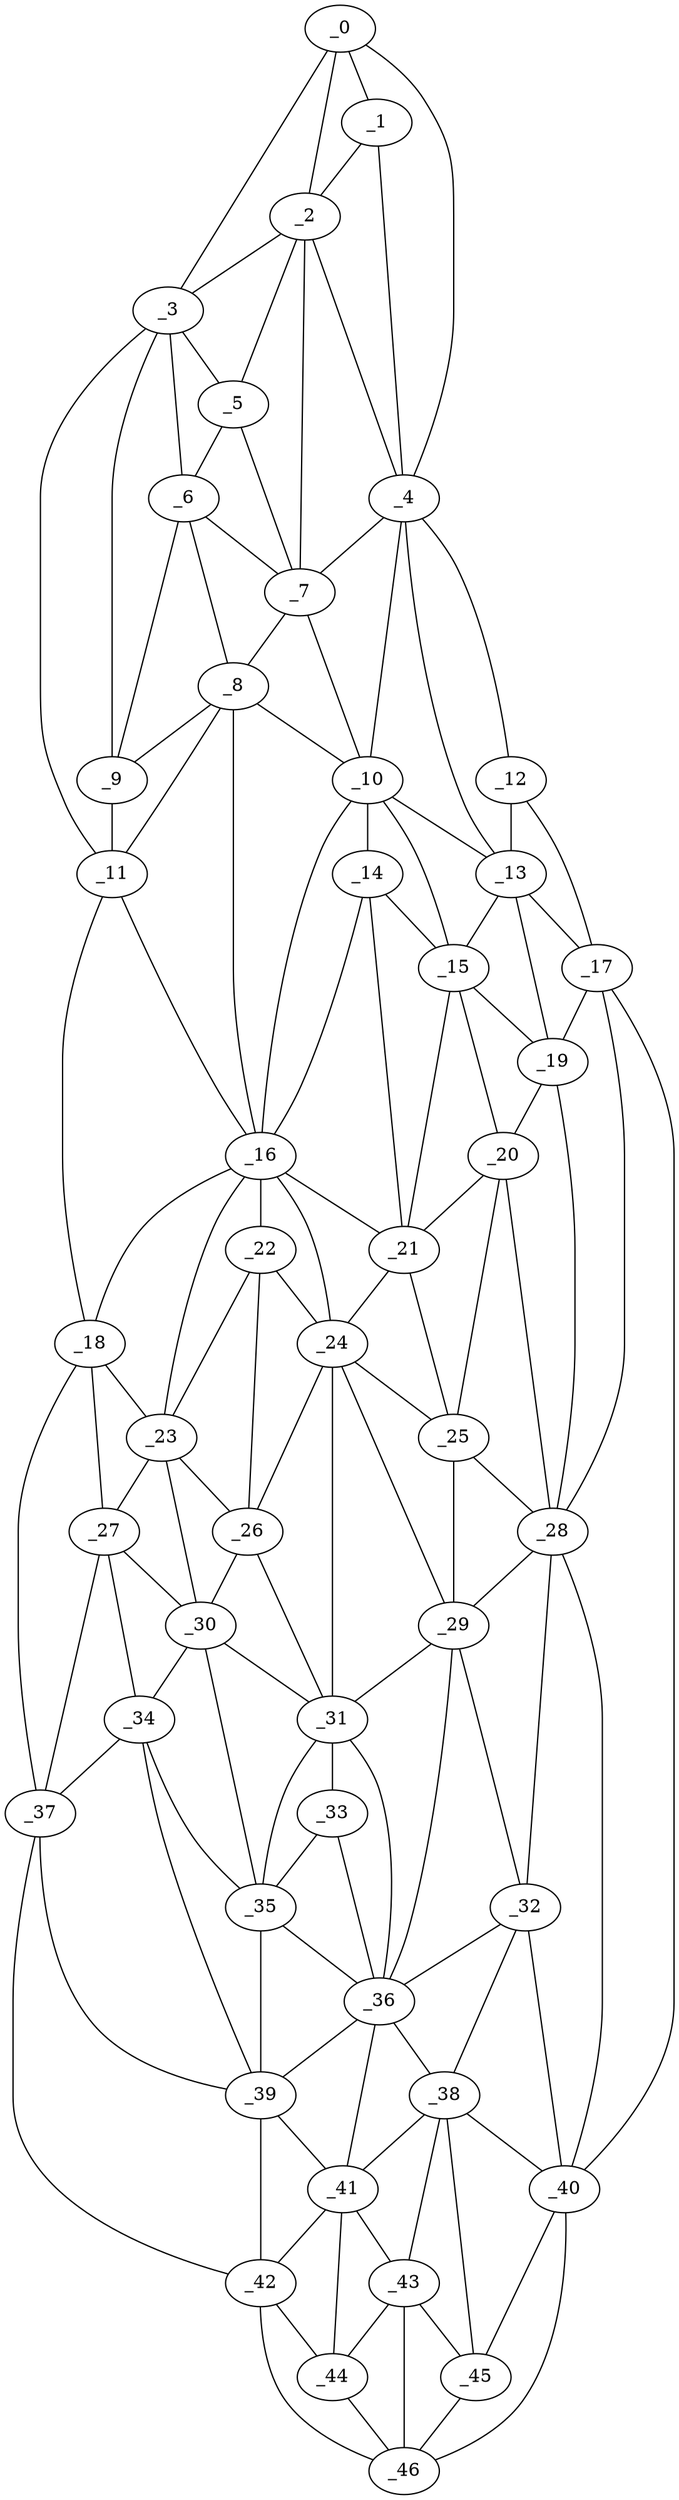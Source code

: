 graph "obj37__145.gxl" {
	_0	 [x=4,
		y=74];
	_1	 [x=5,
		y=70];
	_0 -- _1	 [valence=1];
	_2	 [x=6,
		y=65];
	_0 -- _2	 [valence=1];
	_3	 [x=8,
		y=48];
	_0 -- _3	 [valence=1];
	_4	 [x=15,
		y=82];
	_0 -- _4	 [valence=1];
	_1 -- _2	 [valence=2];
	_1 -- _4	 [valence=2];
	_2 -- _3	 [valence=2];
	_2 -- _4	 [valence=1];
	_5	 [x=20,
		y=53];
	_2 -- _5	 [valence=2];
	_7	 [x=29,
		y=57];
	_2 -- _7	 [valence=2];
	_3 -- _5	 [valence=1];
	_6	 [x=23,
		y=49];
	_3 -- _6	 [valence=2];
	_9	 [x=32,
		y=38];
	_3 -- _9	 [valence=1];
	_11	 [x=39,
		y=33];
	_3 -- _11	 [valence=1];
	_4 -- _7	 [valence=1];
	_10	 [x=33,
		y=61];
	_4 -- _10	 [valence=1];
	_12	 [x=40,
		y=97];
	_4 -- _12	 [valence=1];
	_13	 [x=41,
		y=85];
	_4 -- _13	 [valence=2];
	_5 -- _6	 [valence=1];
	_5 -- _7	 [valence=2];
	_6 -- _7	 [valence=2];
	_8	 [x=30,
		y=50];
	_6 -- _8	 [valence=2];
	_6 -- _9	 [valence=2];
	_7 -- _8	 [valence=1];
	_7 -- _10	 [valence=2];
	_8 -- _9	 [valence=1];
	_8 -- _10	 [valence=2];
	_8 -- _11	 [valence=2];
	_16	 [x=54,
		y=56];
	_8 -- _16	 [valence=2];
	_9 -- _11	 [valence=2];
	_10 -- _13	 [valence=1];
	_14	 [x=46,
		y=66];
	_10 -- _14	 [valence=2];
	_15	 [x=46,
		y=77];
	_10 -- _15	 [valence=2];
	_10 -- _16	 [valence=1];
	_11 -- _16	 [valence=1];
	_18	 [x=56,
		y=29];
	_11 -- _18	 [valence=1];
	_12 -- _13	 [valence=1];
	_17	 [x=54,
		y=99];
	_12 -- _17	 [valence=1];
	_13 -- _15	 [valence=1];
	_13 -- _17	 [valence=1];
	_19	 [x=58,
		y=88];
	_13 -- _19	 [valence=2];
	_14 -- _15	 [valence=2];
	_14 -- _16	 [valence=2];
	_21	 [x=61,
		y=74];
	_14 -- _21	 [valence=2];
	_15 -- _19	 [valence=2];
	_20	 [x=59,
		y=81];
	_15 -- _20	 [valence=1];
	_15 -- _21	 [valence=2];
	_16 -- _18	 [valence=2];
	_16 -- _21	 [valence=1];
	_22	 [x=65,
		y=54];
	_16 -- _22	 [valence=2];
	_23	 [x=66,
		y=34];
	_16 -- _23	 [valence=2];
	_24	 [x=67,
		y=60];
	_16 -- _24	 [valence=2];
	_17 -- _19	 [valence=2];
	_28	 [x=79,
		y=83];
	_17 -- _28	 [valence=1];
	_40	 [x=104,
		y=86];
	_17 -- _40	 [valence=1];
	_18 -- _23	 [valence=2];
	_27	 [x=77,
		y=32];
	_18 -- _27	 [valence=1];
	_37	 [x=98,
		y=34];
	_18 -- _37	 [valence=1];
	_19 -- _20	 [valence=1];
	_19 -- _28	 [valence=2];
	_20 -- _21	 [valence=2];
	_25	 [x=67,
		y=74];
	_20 -- _25	 [valence=2];
	_20 -- _28	 [valence=1];
	_21 -- _24	 [valence=2];
	_21 -- _25	 [valence=1];
	_22 -- _23	 [valence=2];
	_22 -- _24	 [valence=2];
	_26	 [x=76,
		y=52];
	_22 -- _26	 [valence=2];
	_23 -- _26	 [valence=2];
	_23 -- _27	 [valence=2];
	_30	 [x=82,
		y=41];
	_23 -- _30	 [valence=2];
	_24 -- _25	 [valence=1];
	_24 -- _26	 [valence=1];
	_29	 [x=80,
		y=72];
	_24 -- _29	 [valence=1];
	_31	 [x=82,
		y=55];
	_24 -- _31	 [valence=2];
	_25 -- _28	 [valence=1];
	_25 -- _29	 [valence=2];
	_26 -- _30	 [valence=1];
	_26 -- _31	 [valence=1];
	_27 -- _30	 [valence=1];
	_34	 [x=91,
		y=39];
	_27 -- _34	 [valence=1];
	_27 -- _37	 [valence=2];
	_28 -- _29	 [valence=2];
	_32	 [x=86,
		y=73];
	_28 -- _32	 [valence=2];
	_28 -- _40	 [valence=2];
	_29 -- _31	 [valence=1];
	_29 -- _32	 [valence=2];
	_36	 [x=92,
		y=66];
	_29 -- _36	 [valence=2];
	_30 -- _31	 [valence=2];
	_30 -- _34	 [valence=1];
	_35	 [x=92,
		y=49];
	_30 -- _35	 [valence=1];
	_33	 [x=88,
		y=55];
	_31 -- _33	 [valence=1];
	_31 -- _35	 [valence=2];
	_31 -- _36	 [valence=2];
	_32 -- _36	 [valence=1];
	_38	 [x=103,
		y=74];
	_32 -- _38	 [valence=2];
	_32 -- _40	 [valence=2];
	_33 -- _35	 [valence=2];
	_33 -- _36	 [valence=2];
	_34 -- _35	 [valence=2];
	_34 -- _37	 [valence=2];
	_39	 [x=104,
		y=47];
	_34 -- _39	 [valence=1];
	_35 -- _36	 [valence=1];
	_35 -- _39	 [valence=2];
	_36 -- _38	 [valence=2];
	_36 -- _39	 [valence=2];
	_41	 [x=108,
		y=66];
	_36 -- _41	 [valence=2];
	_37 -- _39	 [valence=2];
	_42	 [x=110,
		y=48];
	_37 -- _42	 [valence=1];
	_38 -- _40	 [valence=1];
	_38 -- _41	 [valence=2];
	_43	 [x=114,
		y=67];
	_38 -- _43	 [valence=2];
	_45	 [x=117,
		y=71];
	_38 -- _45	 [valence=1];
	_39 -- _41	 [valence=1];
	_39 -- _42	 [valence=2];
	_40 -- _45	 [valence=2];
	_46	 [x=125,
		y=67];
	_40 -- _46	 [valence=1];
	_41 -- _42	 [valence=1];
	_41 -- _43	 [valence=2];
	_44	 [x=115,
		y=61];
	_41 -- _44	 [valence=2];
	_42 -- _44	 [valence=2];
	_42 -- _46	 [valence=1];
	_43 -- _44	 [valence=2];
	_43 -- _45	 [valence=2];
	_43 -- _46	 [valence=1];
	_44 -- _46	 [valence=2];
	_45 -- _46	 [valence=1];
}
